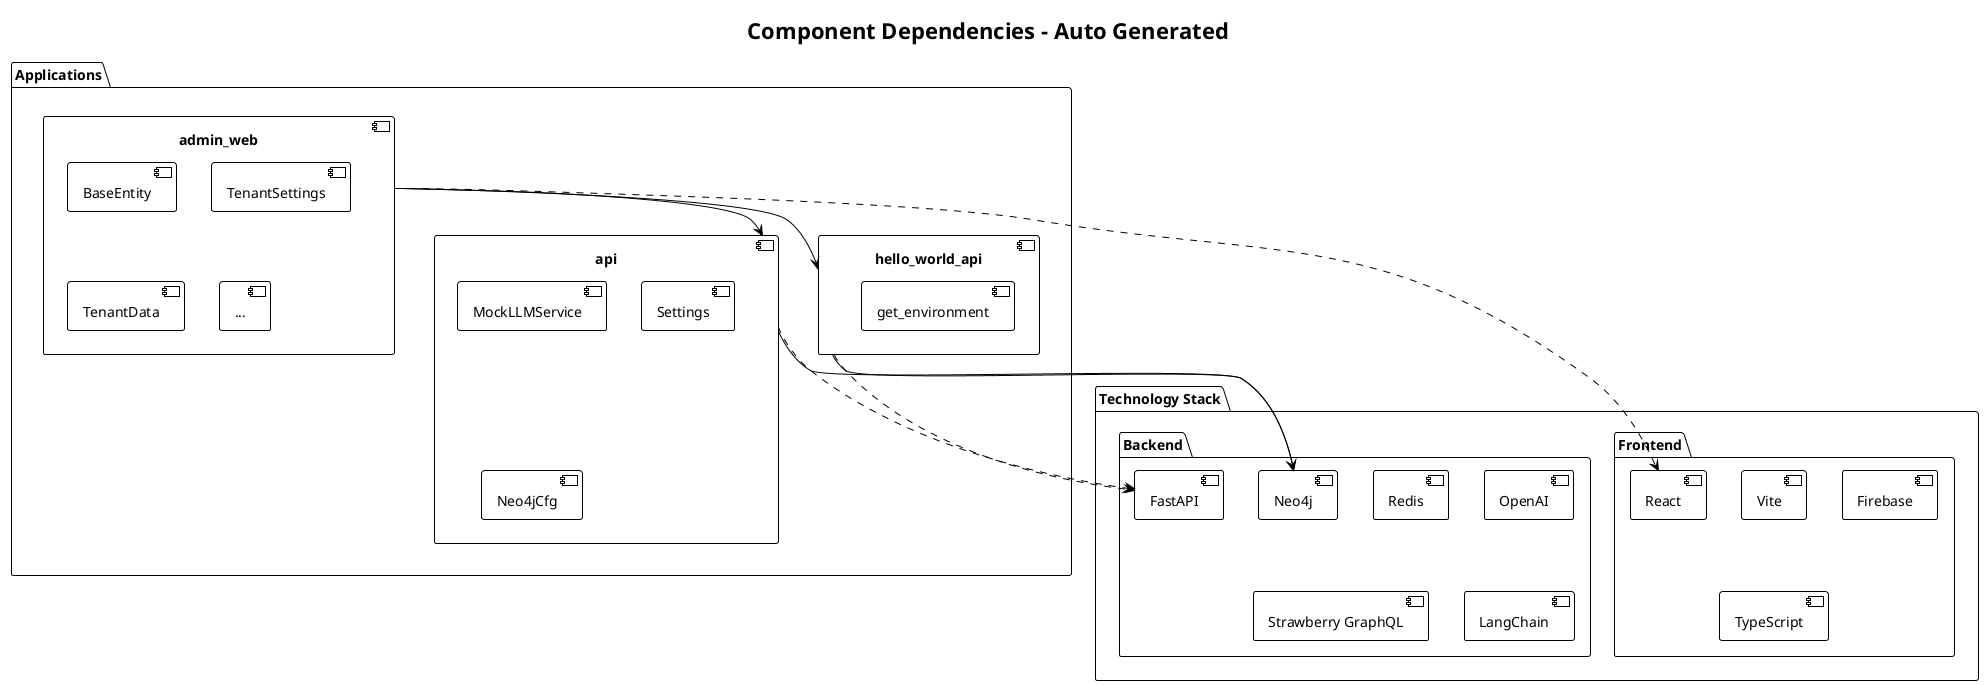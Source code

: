 @startuml Living Twin Monorepo - Component Relationships
!theme plain
title Component Dependencies - Auto Generated

package "Technology Stack" {
  package "Backend" {
    [Redis] as Redis
    [OpenAI] as OpenAI
    [Neo4j] as Neo4j
    [Strawberry GraphQL] as StrawberryGraphQL
    [FastAPI] as FastAPI
    [LangChain] as LangChain
  }
  package "Frontend" {
    [React] as React
    [Vite] as Vite
    [Firebase] as Firebase
    [TypeScript] as TypeScript
  }
}

package "Applications" {
  component [admin_web] as admin_web_comp {
    [BaseEntity]
    [TenantSettings]
    [TenantData]
    [...]
  }
  component [hello_world_api] as hello_world_api_comp {
    [get_environment]
  }
  component [api] as api_comp {
    [MockLLMService]
    [Settings]
    [Neo4jCfg]
    [...]
  }
}

' Dependencies
admin_web_comp ..> React
admin_web_comp --> hello_world_api_comp
admin_web_comp --> api_comp
hello_world_api_comp ..> FastAPI
hello_world_api_comp --> Neo4j
api_comp ..> FastAPI
api_comp --> Neo4j

@enduml
